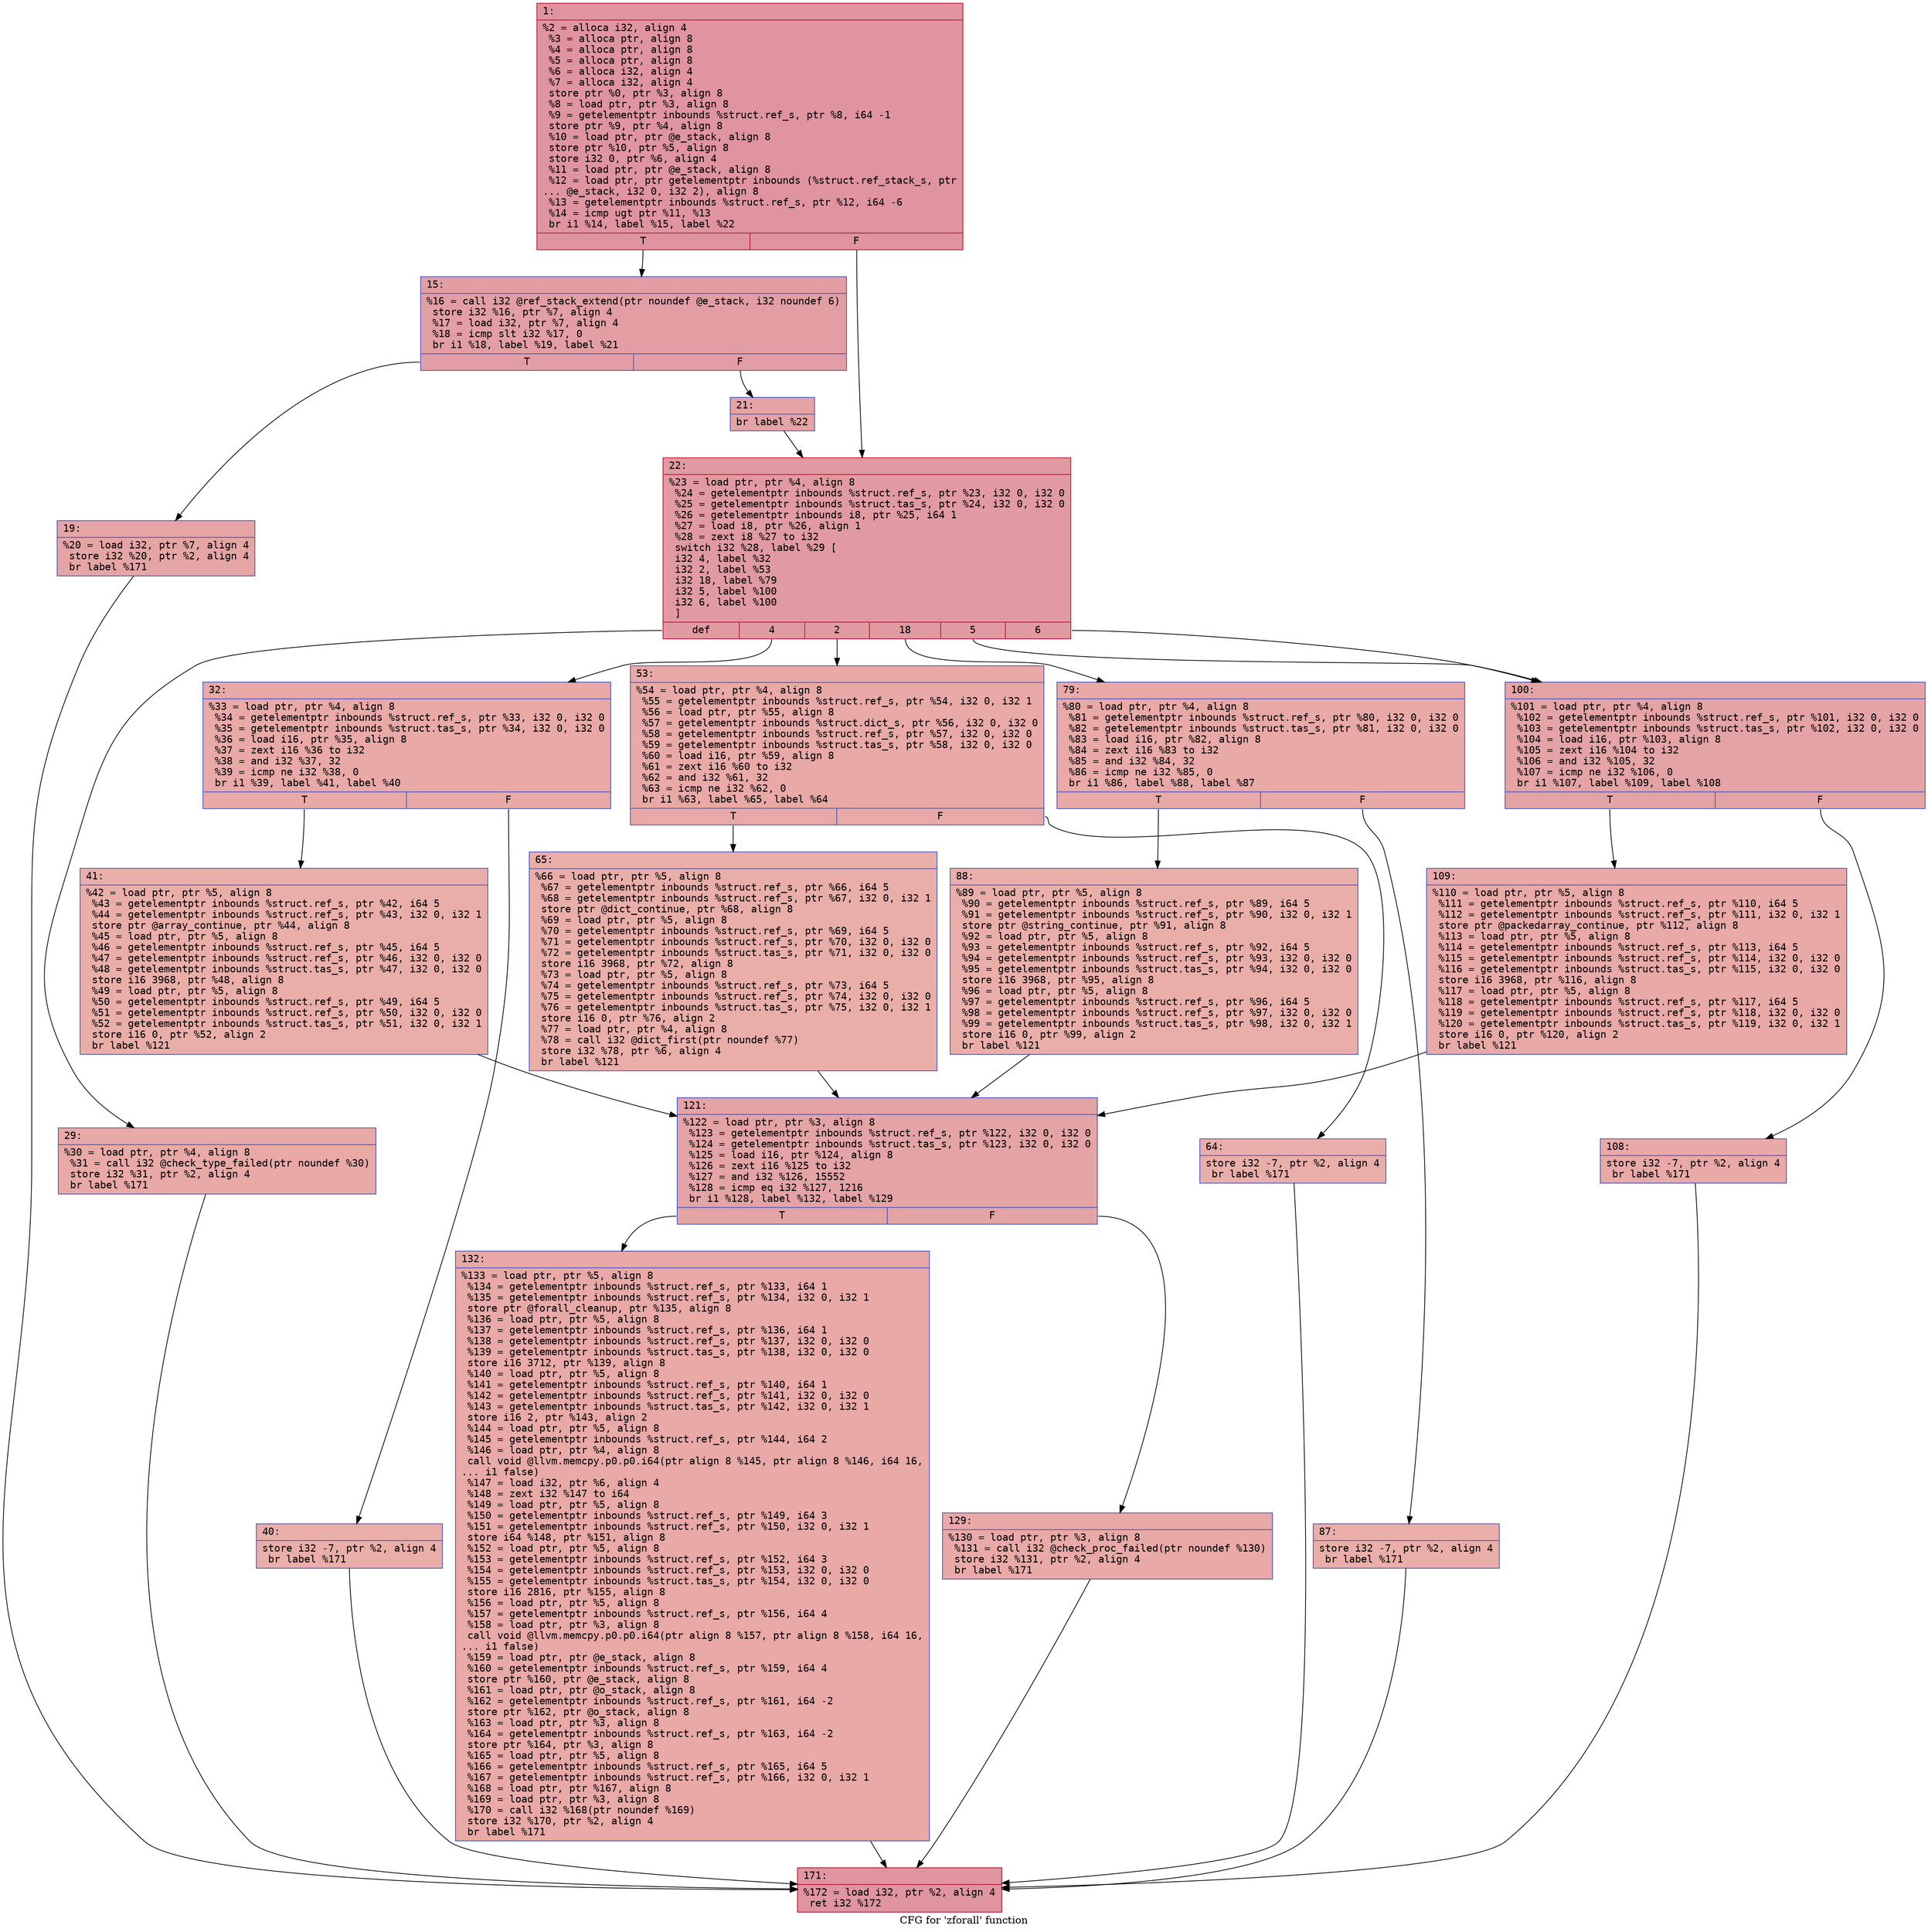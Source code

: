 digraph "CFG for 'zforall' function" {
	label="CFG for 'zforall' function";

	Node0x6000037f63a0 [shape=record,color="#b70d28ff", style=filled, fillcolor="#b70d2870" fontname="Courier",label="{1:\l|  %2 = alloca i32, align 4\l  %3 = alloca ptr, align 8\l  %4 = alloca ptr, align 8\l  %5 = alloca ptr, align 8\l  %6 = alloca i32, align 4\l  %7 = alloca i32, align 4\l  store ptr %0, ptr %3, align 8\l  %8 = load ptr, ptr %3, align 8\l  %9 = getelementptr inbounds %struct.ref_s, ptr %8, i64 -1\l  store ptr %9, ptr %4, align 8\l  %10 = load ptr, ptr @e_stack, align 8\l  store ptr %10, ptr %5, align 8\l  store i32 0, ptr %6, align 4\l  %11 = load ptr, ptr @e_stack, align 8\l  %12 = load ptr, ptr getelementptr inbounds (%struct.ref_stack_s, ptr\l... @e_stack, i32 0, i32 2), align 8\l  %13 = getelementptr inbounds %struct.ref_s, ptr %12, i64 -6\l  %14 = icmp ugt ptr %11, %13\l  br i1 %14, label %15, label %22\l|{<s0>T|<s1>F}}"];
	Node0x6000037f63a0:s0 -> Node0x6000037f63f0[tooltip="1 -> 15\nProbability 50.00%" ];
	Node0x6000037f63a0:s1 -> Node0x6000037f64e0[tooltip="1 -> 22\nProbability 50.00%" ];
	Node0x6000037f63f0 [shape=record,color="#3d50c3ff", style=filled, fillcolor="#be242e70" fontname="Courier",label="{15:\l|  %16 = call i32 @ref_stack_extend(ptr noundef @e_stack, i32 noundef 6)\l  store i32 %16, ptr %7, align 4\l  %17 = load i32, ptr %7, align 4\l  %18 = icmp slt i32 %17, 0\l  br i1 %18, label %19, label %21\l|{<s0>T|<s1>F}}"];
	Node0x6000037f63f0:s0 -> Node0x6000037f6440[tooltip="15 -> 19\nProbability 37.50%" ];
	Node0x6000037f63f0:s1 -> Node0x6000037f6490[tooltip="15 -> 21\nProbability 62.50%" ];
	Node0x6000037f6440 [shape=record,color="#3d50c3ff", style=filled, fillcolor="#c5333470" fontname="Courier",label="{19:\l|  %20 = load i32, ptr %7, align 4\l  store i32 %20, ptr %2, align 4\l  br label %171\l}"];
	Node0x6000037f6440 -> Node0x6000037f6a30[tooltip="19 -> 171\nProbability 100.00%" ];
	Node0x6000037f6490 [shape=record,color="#3d50c3ff", style=filled, fillcolor="#c32e3170" fontname="Courier",label="{21:\l|  br label %22\l}"];
	Node0x6000037f6490 -> Node0x6000037f64e0[tooltip="21 -> 22\nProbability 100.00%" ];
	Node0x6000037f64e0 [shape=record,color="#b70d28ff", style=filled, fillcolor="#bb1b2c70" fontname="Courier",label="{22:\l|  %23 = load ptr, ptr %4, align 8\l  %24 = getelementptr inbounds %struct.ref_s, ptr %23, i32 0, i32 0\l  %25 = getelementptr inbounds %struct.tas_s, ptr %24, i32 0, i32 0\l  %26 = getelementptr inbounds i8, ptr %25, i64 1\l  %27 = load i8, ptr %26, align 1\l  %28 = zext i8 %27 to i32\l  switch i32 %28, label %29 [\l    i32 4, label %32\l    i32 2, label %53\l    i32 18, label %79\l    i32 5, label %100\l    i32 6, label %100\l  ]\l|{<s0>def|<s1>4|<s2>2|<s3>18|<s4>5|<s5>6}}"];
	Node0x6000037f64e0:s0 -> Node0x6000037f6530[tooltip="22 -> 29\nProbability 16.67%" ];
	Node0x6000037f64e0:s1 -> Node0x6000037f6580[tooltip="22 -> 32\nProbability 16.67%" ];
	Node0x6000037f64e0:s2 -> Node0x6000037f6670[tooltip="22 -> 53\nProbability 16.67%" ];
	Node0x6000037f64e0:s3 -> Node0x6000037f6760[tooltip="22 -> 79\nProbability 16.67%" ];
	Node0x6000037f64e0:s4 -> Node0x6000037f6850[tooltip="22 -> 100\nProbability 33.33%" ];
	Node0x6000037f64e0:s5 -> Node0x6000037f6850[tooltip="22 -> 100\nProbability 33.33%" ];
	Node0x6000037f6530 [shape=record,color="#3d50c3ff", style=filled, fillcolor="#ca3b3770" fontname="Courier",label="{29:\l|  %30 = load ptr, ptr %4, align 8\l  %31 = call i32 @check_type_failed(ptr noundef %30)\l  store i32 %31, ptr %2, align 4\l  br label %171\l}"];
	Node0x6000037f6530 -> Node0x6000037f6a30[tooltip="29 -> 171\nProbability 100.00%" ];
	Node0x6000037f6580 [shape=record,color="#3d50c3ff", style=filled, fillcolor="#ca3b3770" fontname="Courier",label="{32:\l|  %33 = load ptr, ptr %4, align 8\l  %34 = getelementptr inbounds %struct.ref_s, ptr %33, i32 0, i32 0\l  %35 = getelementptr inbounds %struct.tas_s, ptr %34, i32 0, i32 0\l  %36 = load i16, ptr %35, align 8\l  %37 = zext i16 %36 to i32\l  %38 = and i32 %37, 32\l  %39 = icmp ne i32 %38, 0\l  br i1 %39, label %41, label %40\l|{<s0>T|<s1>F}}"];
	Node0x6000037f6580:s0 -> Node0x6000037f6620[tooltip="32 -> 41\nProbability 50.00%" ];
	Node0x6000037f6580:s1 -> Node0x6000037f65d0[tooltip="32 -> 40\nProbability 50.00%" ];
	Node0x6000037f65d0 [shape=record,color="#3d50c3ff", style=filled, fillcolor="#d0473d70" fontname="Courier",label="{40:\l|  store i32 -7, ptr %2, align 4\l  br label %171\l}"];
	Node0x6000037f65d0 -> Node0x6000037f6a30[tooltip="40 -> 171\nProbability 100.00%" ];
	Node0x6000037f6620 [shape=record,color="#3d50c3ff", style=filled, fillcolor="#d0473d70" fontname="Courier",label="{41:\l|  %42 = load ptr, ptr %5, align 8\l  %43 = getelementptr inbounds %struct.ref_s, ptr %42, i64 5\l  %44 = getelementptr inbounds %struct.ref_s, ptr %43, i32 0, i32 1\l  store ptr @array_continue, ptr %44, align 8\l  %45 = load ptr, ptr %5, align 8\l  %46 = getelementptr inbounds %struct.ref_s, ptr %45, i64 5\l  %47 = getelementptr inbounds %struct.ref_s, ptr %46, i32 0, i32 0\l  %48 = getelementptr inbounds %struct.tas_s, ptr %47, i32 0, i32 0\l  store i16 3968, ptr %48, align 8\l  %49 = load ptr, ptr %5, align 8\l  %50 = getelementptr inbounds %struct.ref_s, ptr %49, i64 5\l  %51 = getelementptr inbounds %struct.ref_s, ptr %50, i32 0, i32 0\l  %52 = getelementptr inbounds %struct.tas_s, ptr %51, i32 0, i32 1\l  store i16 0, ptr %52, align 2\l  br label %121\l}"];
	Node0x6000037f6620 -> Node0x6000037f6940[tooltip="41 -> 121\nProbability 100.00%" ];
	Node0x6000037f6670 [shape=record,color="#3d50c3ff", style=filled, fillcolor="#ca3b3770" fontname="Courier",label="{53:\l|  %54 = load ptr, ptr %4, align 8\l  %55 = getelementptr inbounds %struct.ref_s, ptr %54, i32 0, i32 1\l  %56 = load ptr, ptr %55, align 8\l  %57 = getelementptr inbounds %struct.dict_s, ptr %56, i32 0, i32 0\l  %58 = getelementptr inbounds %struct.ref_s, ptr %57, i32 0, i32 0\l  %59 = getelementptr inbounds %struct.tas_s, ptr %58, i32 0, i32 0\l  %60 = load i16, ptr %59, align 8\l  %61 = zext i16 %60 to i32\l  %62 = and i32 %61, 32\l  %63 = icmp ne i32 %62, 0\l  br i1 %63, label %65, label %64\l|{<s0>T|<s1>F}}"];
	Node0x6000037f6670:s0 -> Node0x6000037f6710[tooltip="53 -> 65\nProbability 50.00%" ];
	Node0x6000037f6670:s1 -> Node0x6000037f66c0[tooltip="53 -> 64\nProbability 50.00%" ];
	Node0x6000037f66c0 [shape=record,color="#3d50c3ff", style=filled, fillcolor="#d0473d70" fontname="Courier",label="{64:\l|  store i32 -7, ptr %2, align 4\l  br label %171\l}"];
	Node0x6000037f66c0 -> Node0x6000037f6a30[tooltip="64 -> 171\nProbability 100.00%" ];
	Node0x6000037f6710 [shape=record,color="#3d50c3ff", style=filled, fillcolor="#d0473d70" fontname="Courier",label="{65:\l|  %66 = load ptr, ptr %5, align 8\l  %67 = getelementptr inbounds %struct.ref_s, ptr %66, i64 5\l  %68 = getelementptr inbounds %struct.ref_s, ptr %67, i32 0, i32 1\l  store ptr @dict_continue, ptr %68, align 8\l  %69 = load ptr, ptr %5, align 8\l  %70 = getelementptr inbounds %struct.ref_s, ptr %69, i64 5\l  %71 = getelementptr inbounds %struct.ref_s, ptr %70, i32 0, i32 0\l  %72 = getelementptr inbounds %struct.tas_s, ptr %71, i32 0, i32 0\l  store i16 3968, ptr %72, align 8\l  %73 = load ptr, ptr %5, align 8\l  %74 = getelementptr inbounds %struct.ref_s, ptr %73, i64 5\l  %75 = getelementptr inbounds %struct.ref_s, ptr %74, i32 0, i32 0\l  %76 = getelementptr inbounds %struct.tas_s, ptr %75, i32 0, i32 1\l  store i16 0, ptr %76, align 2\l  %77 = load ptr, ptr %4, align 8\l  %78 = call i32 @dict_first(ptr noundef %77)\l  store i32 %78, ptr %6, align 4\l  br label %121\l}"];
	Node0x6000037f6710 -> Node0x6000037f6940[tooltip="65 -> 121\nProbability 100.00%" ];
	Node0x6000037f6760 [shape=record,color="#3d50c3ff", style=filled, fillcolor="#ca3b3770" fontname="Courier",label="{79:\l|  %80 = load ptr, ptr %4, align 8\l  %81 = getelementptr inbounds %struct.ref_s, ptr %80, i32 0, i32 0\l  %82 = getelementptr inbounds %struct.tas_s, ptr %81, i32 0, i32 0\l  %83 = load i16, ptr %82, align 8\l  %84 = zext i16 %83 to i32\l  %85 = and i32 %84, 32\l  %86 = icmp ne i32 %85, 0\l  br i1 %86, label %88, label %87\l|{<s0>T|<s1>F}}"];
	Node0x6000037f6760:s0 -> Node0x6000037f6800[tooltip="79 -> 88\nProbability 50.00%" ];
	Node0x6000037f6760:s1 -> Node0x6000037f67b0[tooltip="79 -> 87\nProbability 50.00%" ];
	Node0x6000037f67b0 [shape=record,color="#3d50c3ff", style=filled, fillcolor="#d0473d70" fontname="Courier",label="{87:\l|  store i32 -7, ptr %2, align 4\l  br label %171\l}"];
	Node0x6000037f67b0 -> Node0x6000037f6a30[tooltip="87 -> 171\nProbability 100.00%" ];
	Node0x6000037f6800 [shape=record,color="#3d50c3ff", style=filled, fillcolor="#d0473d70" fontname="Courier",label="{88:\l|  %89 = load ptr, ptr %5, align 8\l  %90 = getelementptr inbounds %struct.ref_s, ptr %89, i64 5\l  %91 = getelementptr inbounds %struct.ref_s, ptr %90, i32 0, i32 1\l  store ptr @string_continue, ptr %91, align 8\l  %92 = load ptr, ptr %5, align 8\l  %93 = getelementptr inbounds %struct.ref_s, ptr %92, i64 5\l  %94 = getelementptr inbounds %struct.ref_s, ptr %93, i32 0, i32 0\l  %95 = getelementptr inbounds %struct.tas_s, ptr %94, i32 0, i32 0\l  store i16 3968, ptr %95, align 8\l  %96 = load ptr, ptr %5, align 8\l  %97 = getelementptr inbounds %struct.ref_s, ptr %96, i64 5\l  %98 = getelementptr inbounds %struct.ref_s, ptr %97, i32 0, i32 0\l  %99 = getelementptr inbounds %struct.tas_s, ptr %98, i32 0, i32 1\l  store i16 0, ptr %99, align 2\l  br label %121\l}"];
	Node0x6000037f6800 -> Node0x6000037f6940[tooltip="88 -> 121\nProbability 100.00%" ];
	Node0x6000037f6850 [shape=record,color="#3d50c3ff", style=filled, fillcolor="#c32e3170" fontname="Courier",label="{100:\l|  %101 = load ptr, ptr %4, align 8\l  %102 = getelementptr inbounds %struct.ref_s, ptr %101, i32 0, i32 0\l  %103 = getelementptr inbounds %struct.tas_s, ptr %102, i32 0, i32 0\l  %104 = load i16, ptr %103, align 8\l  %105 = zext i16 %104 to i32\l  %106 = and i32 %105, 32\l  %107 = icmp ne i32 %106, 0\l  br i1 %107, label %109, label %108\l|{<s0>T|<s1>F}}"];
	Node0x6000037f6850:s0 -> Node0x6000037f68f0[tooltip="100 -> 109\nProbability 50.00%" ];
	Node0x6000037f6850:s1 -> Node0x6000037f68a0[tooltip="100 -> 108\nProbability 50.00%" ];
	Node0x6000037f68a0 [shape=record,color="#3d50c3ff", style=filled, fillcolor="#ca3b3770" fontname="Courier",label="{108:\l|  store i32 -7, ptr %2, align 4\l  br label %171\l}"];
	Node0x6000037f68a0 -> Node0x6000037f6a30[tooltip="108 -> 171\nProbability 100.00%" ];
	Node0x6000037f68f0 [shape=record,color="#3d50c3ff", style=filled, fillcolor="#ca3b3770" fontname="Courier",label="{109:\l|  %110 = load ptr, ptr %5, align 8\l  %111 = getelementptr inbounds %struct.ref_s, ptr %110, i64 5\l  %112 = getelementptr inbounds %struct.ref_s, ptr %111, i32 0, i32 1\l  store ptr @packedarray_continue, ptr %112, align 8\l  %113 = load ptr, ptr %5, align 8\l  %114 = getelementptr inbounds %struct.ref_s, ptr %113, i64 5\l  %115 = getelementptr inbounds %struct.ref_s, ptr %114, i32 0, i32 0\l  %116 = getelementptr inbounds %struct.tas_s, ptr %115, i32 0, i32 0\l  store i16 3968, ptr %116, align 8\l  %117 = load ptr, ptr %5, align 8\l  %118 = getelementptr inbounds %struct.ref_s, ptr %117, i64 5\l  %119 = getelementptr inbounds %struct.ref_s, ptr %118, i32 0, i32 0\l  %120 = getelementptr inbounds %struct.tas_s, ptr %119, i32 0, i32 1\l  store i16 0, ptr %120, align 2\l  br label %121\l}"];
	Node0x6000037f68f0 -> Node0x6000037f6940[tooltip="109 -> 121\nProbability 100.00%" ];
	Node0x6000037f6940 [shape=record,color="#3d50c3ff", style=filled, fillcolor="#c32e3170" fontname="Courier",label="{121:\l|  %122 = load ptr, ptr %3, align 8\l  %123 = getelementptr inbounds %struct.ref_s, ptr %122, i32 0, i32 0\l  %124 = getelementptr inbounds %struct.tas_s, ptr %123, i32 0, i32 0\l  %125 = load i16, ptr %124, align 8\l  %126 = zext i16 %125 to i32\l  %127 = and i32 %126, 15552\l  %128 = icmp eq i32 %127, 1216\l  br i1 %128, label %132, label %129\l|{<s0>T|<s1>F}}"];
	Node0x6000037f6940:s0 -> Node0x6000037f69e0[tooltip="121 -> 132\nProbability 50.00%" ];
	Node0x6000037f6940:s1 -> Node0x6000037f6990[tooltip="121 -> 129\nProbability 50.00%" ];
	Node0x6000037f6990 [shape=record,color="#3d50c3ff", style=filled, fillcolor="#ca3b3770" fontname="Courier",label="{129:\l|  %130 = load ptr, ptr %3, align 8\l  %131 = call i32 @check_proc_failed(ptr noundef %130)\l  store i32 %131, ptr %2, align 4\l  br label %171\l}"];
	Node0x6000037f6990 -> Node0x6000037f6a30[tooltip="129 -> 171\nProbability 100.00%" ];
	Node0x6000037f69e0 [shape=record,color="#3d50c3ff", style=filled, fillcolor="#ca3b3770" fontname="Courier",label="{132:\l|  %133 = load ptr, ptr %5, align 8\l  %134 = getelementptr inbounds %struct.ref_s, ptr %133, i64 1\l  %135 = getelementptr inbounds %struct.ref_s, ptr %134, i32 0, i32 1\l  store ptr @forall_cleanup, ptr %135, align 8\l  %136 = load ptr, ptr %5, align 8\l  %137 = getelementptr inbounds %struct.ref_s, ptr %136, i64 1\l  %138 = getelementptr inbounds %struct.ref_s, ptr %137, i32 0, i32 0\l  %139 = getelementptr inbounds %struct.tas_s, ptr %138, i32 0, i32 0\l  store i16 3712, ptr %139, align 8\l  %140 = load ptr, ptr %5, align 8\l  %141 = getelementptr inbounds %struct.ref_s, ptr %140, i64 1\l  %142 = getelementptr inbounds %struct.ref_s, ptr %141, i32 0, i32 0\l  %143 = getelementptr inbounds %struct.tas_s, ptr %142, i32 0, i32 1\l  store i16 2, ptr %143, align 2\l  %144 = load ptr, ptr %5, align 8\l  %145 = getelementptr inbounds %struct.ref_s, ptr %144, i64 2\l  %146 = load ptr, ptr %4, align 8\l  call void @llvm.memcpy.p0.p0.i64(ptr align 8 %145, ptr align 8 %146, i64 16,\l... i1 false)\l  %147 = load i32, ptr %6, align 4\l  %148 = zext i32 %147 to i64\l  %149 = load ptr, ptr %5, align 8\l  %150 = getelementptr inbounds %struct.ref_s, ptr %149, i64 3\l  %151 = getelementptr inbounds %struct.ref_s, ptr %150, i32 0, i32 1\l  store i64 %148, ptr %151, align 8\l  %152 = load ptr, ptr %5, align 8\l  %153 = getelementptr inbounds %struct.ref_s, ptr %152, i64 3\l  %154 = getelementptr inbounds %struct.ref_s, ptr %153, i32 0, i32 0\l  %155 = getelementptr inbounds %struct.tas_s, ptr %154, i32 0, i32 0\l  store i16 2816, ptr %155, align 8\l  %156 = load ptr, ptr %5, align 8\l  %157 = getelementptr inbounds %struct.ref_s, ptr %156, i64 4\l  %158 = load ptr, ptr %3, align 8\l  call void @llvm.memcpy.p0.p0.i64(ptr align 8 %157, ptr align 8 %158, i64 16,\l... i1 false)\l  %159 = load ptr, ptr @e_stack, align 8\l  %160 = getelementptr inbounds %struct.ref_s, ptr %159, i64 4\l  store ptr %160, ptr @e_stack, align 8\l  %161 = load ptr, ptr @o_stack, align 8\l  %162 = getelementptr inbounds %struct.ref_s, ptr %161, i64 -2\l  store ptr %162, ptr @o_stack, align 8\l  %163 = load ptr, ptr %3, align 8\l  %164 = getelementptr inbounds %struct.ref_s, ptr %163, i64 -2\l  store ptr %164, ptr %3, align 8\l  %165 = load ptr, ptr %5, align 8\l  %166 = getelementptr inbounds %struct.ref_s, ptr %165, i64 5\l  %167 = getelementptr inbounds %struct.ref_s, ptr %166, i32 0, i32 1\l  %168 = load ptr, ptr %167, align 8\l  %169 = load ptr, ptr %3, align 8\l  %170 = call i32 %168(ptr noundef %169)\l  store i32 %170, ptr %2, align 4\l  br label %171\l}"];
	Node0x6000037f69e0 -> Node0x6000037f6a30[tooltip="132 -> 171\nProbability 100.00%" ];
	Node0x6000037f6a30 [shape=record,color="#b70d28ff", style=filled, fillcolor="#b70d2870" fontname="Courier",label="{171:\l|  %172 = load i32, ptr %2, align 4\l  ret i32 %172\l}"];
}

